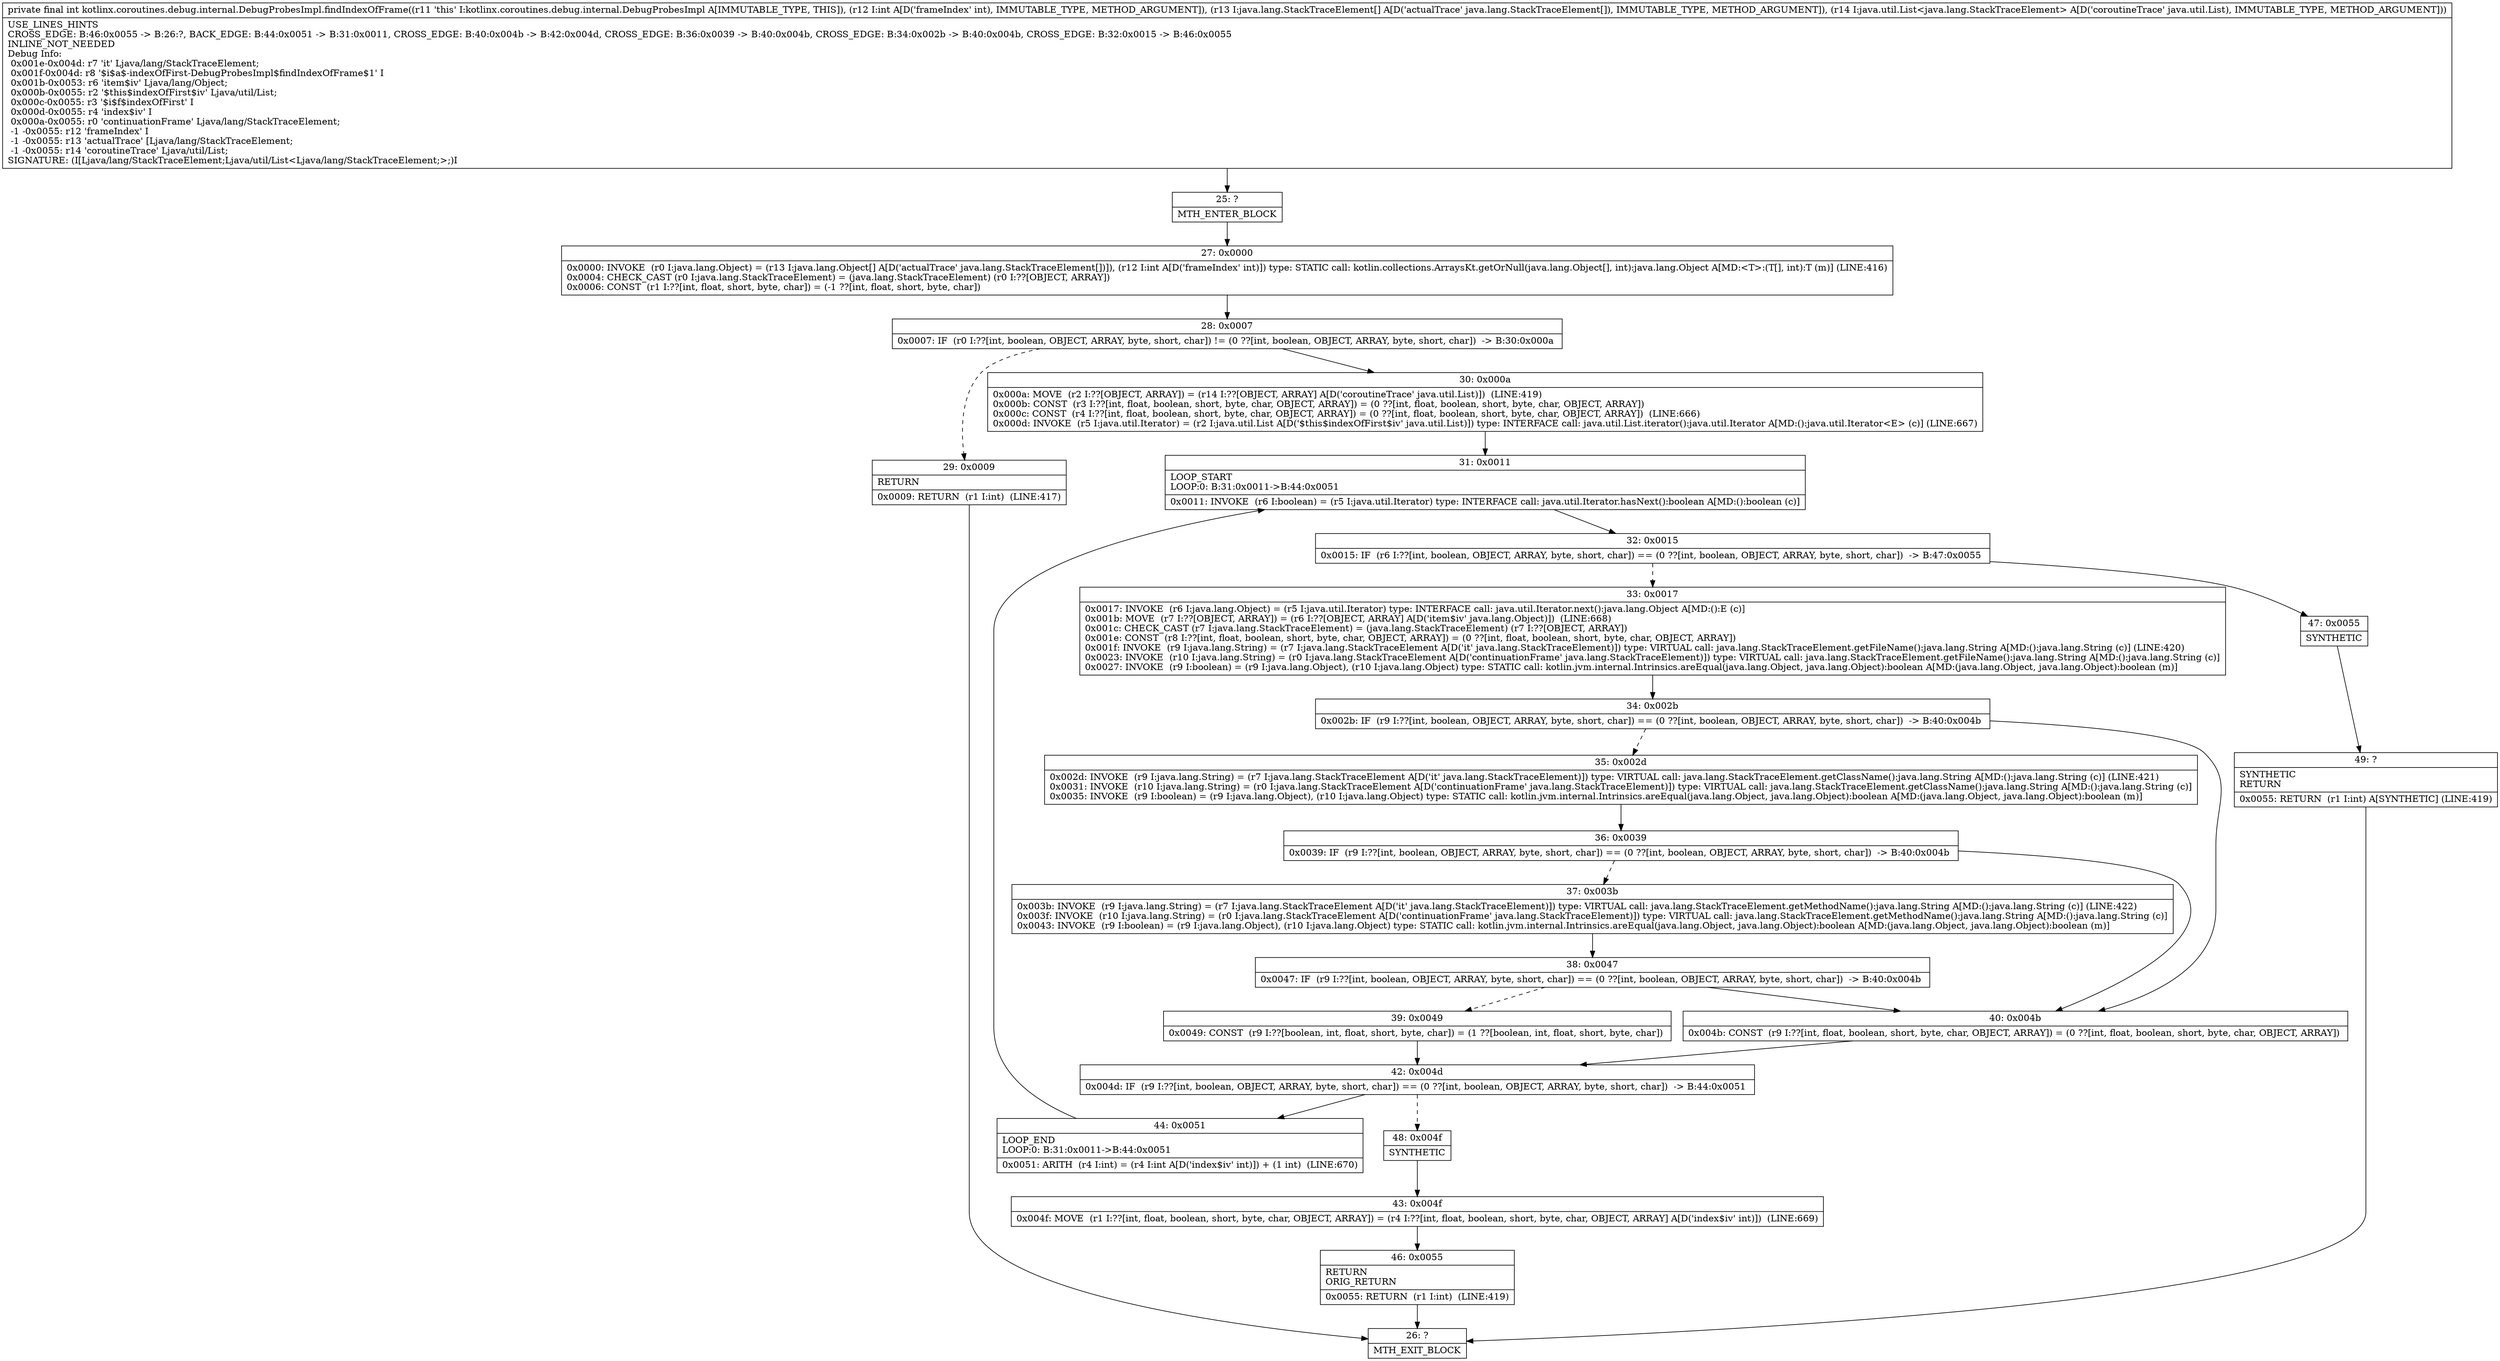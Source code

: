 digraph "CFG forkotlinx.coroutines.debug.internal.DebugProbesImpl.findIndexOfFrame(I[Ljava\/lang\/StackTraceElement;Ljava\/util\/List;)I" {
Node_25 [shape=record,label="{25\:\ ?|MTH_ENTER_BLOCK\l}"];
Node_27 [shape=record,label="{27\:\ 0x0000|0x0000: INVOKE  (r0 I:java.lang.Object) = (r13 I:java.lang.Object[] A[D('actualTrace' java.lang.StackTraceElement[])]), (r12 I:int A[D('frameIndex' int)]) type: STATIC call: kotlin.collections.ArraysKt.getOrNull(java.lang.Object[], int):java.lang.Object A[MD:\<T\>:(T[], int):T (m)] (LINE:416)\l0x0004: CHECK_CAST (r0 I:java.lang.StackTraceElement) = (java.lang.StackTraceElement) (r0 I:??[OBJECT, ARRAY]) \l0x0006: CONST  (r1 I:??[int, float, short, byte, char]) = (\-1 ??[int, float, short, byte, char]) \l}"];
Node_28 [shape=record,label="{28\:\ 0x0007|0x0007: IF  (r0 I:??[int, boolean, OBJECT, ARRAY, byte, short, char]) != (0 ??[int, boolean, OBJECT, ARRAY, byte, short, char])  \-\> B:30:0x000a \l}"];
Node_29 [shape=record,label="{29\:\ 0x0009|RETURN\l|0x0009: RETURN  (r1 I:int)  (LINE:417)\l}"];
Node_26 [shape=record,label="{26\:\ ?|MTH_EXIT_BLOCK\l}"];
Node_30 [shape=record,label="{30\:\ 0x000a|0x000a: MOVE  (r2 I:??[OBJECT, ARRAY]) = (r14 I:??[OBJECT, ARRAY] A[D('coroutineTrace' java.util.List)])  (LINE:419)\l0x000b: CONST  (r3 I:??[int, float, boolean, short, byte, char, OBJECT, ARRAY]) = (0 ??[int, float, boolean, short, byte, char, OBJECT, ARRAY]) \l0x000c: CONST  (r4 I:??[int, float, boolean, short, byte, char, OBJECT, ARRAY]) = (0 ??[int, float, boolean, short, byte, char, OBJECT, ARRAY])  (LINE:666)\l0x000d: INVOKE  (r5 I:java.util.Iterator) = (r2 I:java.util.List A[D('$this$indexOfFirst$iv' java.util.List)]) type: INTERFACE call: java.util.List.iterator():java.util.Iterator A[MD:():java.util.Iterator\<E\> (c)] (LINE:667)\l}"];
Node_31 [shape=record,label="{31\:\ 0x0011|LOOP_START\lLOOP:0: B:31:0x0011\-\>B:44:0x0051\l|0x0011: INVOKE  (r6 I:boolean) = (r5 I:java.util.Iterator) type: INTERFACE call: java.util.Iterator.hasNext():boolean A[MD:():boolean (c)]\l}"];
Node_32 [shape=record,label="{32\:\ 0x0015|0x0015: IF  (r6 I:??[int, boolean, OBJECT, ARRAY, byte, short, char]) == (0 ??[int, boolean, OBJECT, ARRAY, byte, short, char])  \-\> B:47:0x0055 \l}"];
Node_33 [shape=record,label="{33\:\ 0x0017|0x0017: INVOKE  (r6 I:java.lang.Object) = (r5 I:java.util.Iterator) type: INTERFACE call: java.util.Iterator.next():java.lang.Object A[MD:():E (c)]\l0x001b: MOVE  (r7 I:??[OBJECT, ARRAY]) = (r6 I:??[OBJECT, ARRAY] A[D('item$iv' java.lang.Object)])  (LINE:668)\l0x001c: CHECK_CAST (r7 I:java.lang.StackTraceElement) = (java.lang.StackTraceElement) (r7 I:??[OBJECT, ARRAY]) \l0x001e: CONST  (r8 I:??[int, float, boolean, short, byte, char, OBJECT, ARRAY]) = (0 ??[int, float, boolean, short, byte, char, OBJECT, ARRAY]) \l0x001f: INVOKE  (r9 I:java.lang.String) = (r7 I:java.lang.StackTraceElement A[D('it' java.lang.StackTraceElement)]) type: VIRTUAL call: java.lang.StackTraceElement.getFileName():java.lang.String A[MD:():java.lang.String (c)] (LINE:420)\l0x0023: INVOKE  (r10 I:java.lang.String) = (r0 I:java.lang.StackTraceElement A[D('continuationFrame' java.lang.StackTraceElement)]) type: VIRTUAL call: java.lang.StackTraceElement.getFileName():java.lang.String A[MD:():java.lang.String (c)]\l0x0027: INVOKE  (r9 I:boolean) = (r9 I:java.lang.Object), (r10 I:java.lang.Object) type: STATIC call: kotlin.jvm.internal.Intrinsics.areEqual(java.lang.Object, java.lang.Object):boolean A[MD:(java.lang.Object, java.lang.Object):boolean (m)]\l}"];
Node_34 [shape=record,label="{34\:\ 0x002b|0x002b: IF  (r9 I:??[int, boolean, OBJECT, ARRAY, byte, short, char]) == (0 ??[int, boolean, OBJECT, ARRAY, byte, short, char])  \-\> B:40:0x004b \l}"];
Node_35 [shape=record,label="{35\:\ 0x002d|0x002d: INVOKE  (r9 I:java.lang.String) = (r7 I:java.lang.StackTraceElement A[D('it' java.lang.StackTraceElement)]) type: VIRTUAL call: java.lang.StackTraceElement.getClassName():java.lang.String A[MD:():java.lang.String (c)] (LINE:421)\l0x0031: INVOKE  (r10 I:java.lang.String) = (r0 I:java.lang.StackTraceElement A[D('continuationFrame' java.lang.StackTraceElement)]) type: VIRTUAL call: java.lang.StackTraceElement.getClassName():java.lang.String A[MD:():java.lang.String (c)]\l0x0035: INVOKE  (r9 I:boolean) = (r9 I:java.lang.Object), (r10 I:java.lang.Object) type: STATIC call: kotlin.jvm.internal.Intrinsics.areEqual(java.lang.Object, java.lang.Object):boolean A[MD:(java.lang.Object, java.lang.Object):boolean (m)]\l}"];
Node_36 [shape=record,label="{36\:\ 0x0039|0x0039: IF  (r9 I:??[int, boolean, OBJECT, ARRAY, byte, short, char]) == (0 ??[int, boolean, OBJECT, ARRAY, byte, short, char])  \-\> B:40:0x004b \l}"];
Node_37 [shape=record,label="{37\:\ 0x003b|0x003b: INVOKE  (r9 I:java.lang.String) = (r7 I:java.lang.StackTraceElement A[D('it' java.lang.StackTraceElement)]) type: VIRTUAL call: java.lang.StackTraceElement.getMethodName():java.lang.String A[MD:():java.lang.String (c)] (LINE:422)\l0x003f: INVOKE  (r10 I:java.lang.String) = (r0 I:java.lang.StackTraceElement A[D('continuationFrame' java.lang.StackTraceElement)]) type: VIRTUAL call: java.lang.StackTraceElement.getMethodName():java.lang.String A[MD:():java.lang.String (c)]\l0x0043: INVOKE  (r9 I:boolean) = (r9 I:java.lang.Object), (r10 I:java.lang.Object) type: STATIC call: kotlin.jvm.internal.Intrinsics.areEqual(java.lang.Object, java.lang.Object):boolean A[MD:(java.lang.Object, java.lang.Object):boolean (m)]\l}"];
Node_38 [shape=record,label="{38\:\ 0x0047|0x0047: IF  (r9 I:??[int, boolean, OBJECT, ARRAY, byte, short, char]) == (0 ??[int, boolean, OBJECT, ARRAY, byte, short, char])  \-\> B:40:0x004b \l}"];
Node_39 [shape=record,label="{39\:\ 0x0049|0x0049: CONST  (r9 I:??[boolean, int, float, short, byte, char]) = (1 ??[boolean, int, float, short, byte, char]) \l}"];
Node_42 [shape=record,label="{42\:\ 0x004d|0x004d: IF  (r9 I:??[int, boolean, OBJECT, ARRAY, byte, short, char]) == (0 ??[int, boolean, OBJECT, ARRAY, byte, short, char])  \-\> B:44:0x0051 \l}"];
Node_44 [shape=record,label="{44\:\ 0x0051|LOOP_END\lLOOP:0: B:31:0x0011\-\>B:44:0x0051\l|0x0051: ARITH  (r4 I:int) = (r4 I:int A[D('index$iv' int)]) + (1 int)  (LINE:670)\l}"];
Node_48 [shape=record,label="{48\:\ 0x004f|SYNTHETIC\l}"];
Node_43 [shape=record,label="{43\:\ 0x004f|0x004f: MOVE  (r1 I:??[int, float, boolean, short, byte, char, OBJECT, ARRAY]) = (r4 I:??[int, float, boolean, short, byte, char, OBJECT, ARRAY] A[D('index$iv' int)])  (LINE:669)\l}"];
Node_46 [shape=record,label="{46\:\ 0x0055|RETURN\lORIG_RETURN\l|0x0055: RETURN  (r1 I:int)  (LINE:419)\l}"];
Node_40 [shape=record,label="{40\:\ 0x004b|0x004b: CONST  (r9 I:??[int, float, boolean, short, byte, char, OBJECT, ARRAY]) = (0 ??[int, float, boolean, short, byte, char, OBJECT, ARRAY]) \l}"];
Node_47 [shape=record,label="{47\:\ 0x0055|SYNTHETIC\l}"];
Node_49 [shape=record,label="{49\:\ ?|SYNTHETIC\lRETURN\l|0x0055: RETURN  (r1 I:int) A[SYNTHETIC] (LINE:419)\l}"];
MethodNode[shape=record,label="{private final int kotlinx.coroutines.debug.internal.DebugProbesImpl.findIndexOfFrame((r11 'this' I:kotlinx.coroutines.debug.internal.DebugProbesImpl A[IMMUTABLE_TYPE, THIS]), (r12 I:int A[D('frameIndex' int), IMMUTABLE_TYPE, METHOD_ARGUMENT]), (r13 I:java.lang.StackTraceElement[] A[D('actualTrace' java.lang.StackTraceElement[]), IMMUTABLE_TYPE, METHOD_ARGUMENT]), (r14 I:java.util.List\<java.lang.StackTraceElement\> A[D('coroutineTrace' java.util.List), IMMUTABLE_TYPE, METHOD_ARGUMENT]))  | USE_LINES_HINTS\lCROSS_EDGE: B:46:0x0055 \-\> B:26:?, BACK_EDGE: B:44:0x0051 \-\> B:31:0x0011, CROSS_EDGE: B:40:0x004b \-\> B:42:0x004d, CROSS_EDGE: B:36:0x0039 \-\> B:40:0x004b, CROSS_EDGE: B:34:0x002b \-\> B:40:0x004b, CROSS_EDGE: B:32:0x0015 \-\> B:46:0x0055\lINLINE_NOT_NEEDED\lDebug Info:\l  0x001e\-0x004d: r7 'it' Ljava\/lang\/StackTraceElement;\l  0x001f\-0x004d: r8 '$i$a$\-indexOfFirst\-DebugProbesImpl$findIndexOfFrame$1' I\l  0x001b\-0x0053: r6 'item$iv' Ljava\/lang\/Object;\l  0x000b\-0x0055: r2 '$this$indexOfFirst$iv' Ljava\/util\/List;\l  0x000c\-0x0055: r3 '$i$f$indexOfFirst' I\l  0x000d\-0x0055: r4 'index$iv' I\l  0x000a\-0x0055: r0 'continuationFrame' Ljava\/lang\/StackTraceElement;\l  \-1 \-0x0055: r12 'frameIndex' I\l  \-1 \-0x0055: r13 'actualTrace' [Ljava\/lang\/StackTraceElement;\l  \-1 \-0x0055: r14 'coroutineTrace' Ljava\/util\/List;\lSIGNATURE: (I[Ljava\/lang\/StackTraceElement;Ljava\/util\/List\<Ljava\/lang\/StackTraceElement;\>;)I\l}"];
MethodNode -> Node_25;Node_25 -> Node_27;
Node_27 -> Node_28;
Node_28 -> Node_29[style=dashed];
Node_28 -> Node_30;
Node_29 -> Node_26;
Node_30 -> Node_31;
Node_31 -> Node_32;
Node_32 -> Node_33[style=dashed];
Node_32 -> Node_47;
Node_33 -> Node_34;
Node_34 -> Node_35[style=dashed];
Node_34 -> Node_40;
Node_35 -> Node_36;
Node_36 -> Node_37[style=dashed];
Node_36 -> Node_40;
Node_37 -> Node_38;
Node_38 -> Node_39[style=dashed];
Node_38 -> Node_40;
Node_39 -> Node_42;
Node_42 -> Node_44;
Node_42 -> Node_48[style=dashed];
Node_44 -> Node_31;
Node_48 -> Node_43;
Node_43 -> Node_46;
Node_46 -> Node_26;
Node_40 -> Node_42;
Node_47 -> Node_49;
Node_49 -> Node_26;
}

